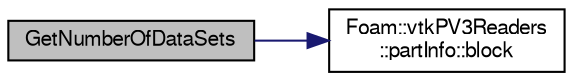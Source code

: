 digraph "GetNumberOfDataSets"
{
  bgcolor="transparent";
  edge [fontname="FreeSans",fontsize="10",labelfontname="FreeSans",labelfontsize="10"];
  node [fontname="FreeSans",fontsize="10",shape=record];
  rankdir="LR";
  Node1 [label="GetNumberOfDataSets",height=0.2,width=0.4,color="black", fillcolor="grey75", style="filled" fontcolor="black"];
  Node1 -> Node2 [color="midnightblue",fontsize="10",style="solid",fontname="FreeSans"];
  Node2 [label="Foam::vtkPV3Readers\l::partInfo::block",height=0.2,width=0.4,color="black",URL="$a01733.html#a015ec647c989e711c1a58464c973286a",tooltip="Return the block holding these datasets. "];
}
